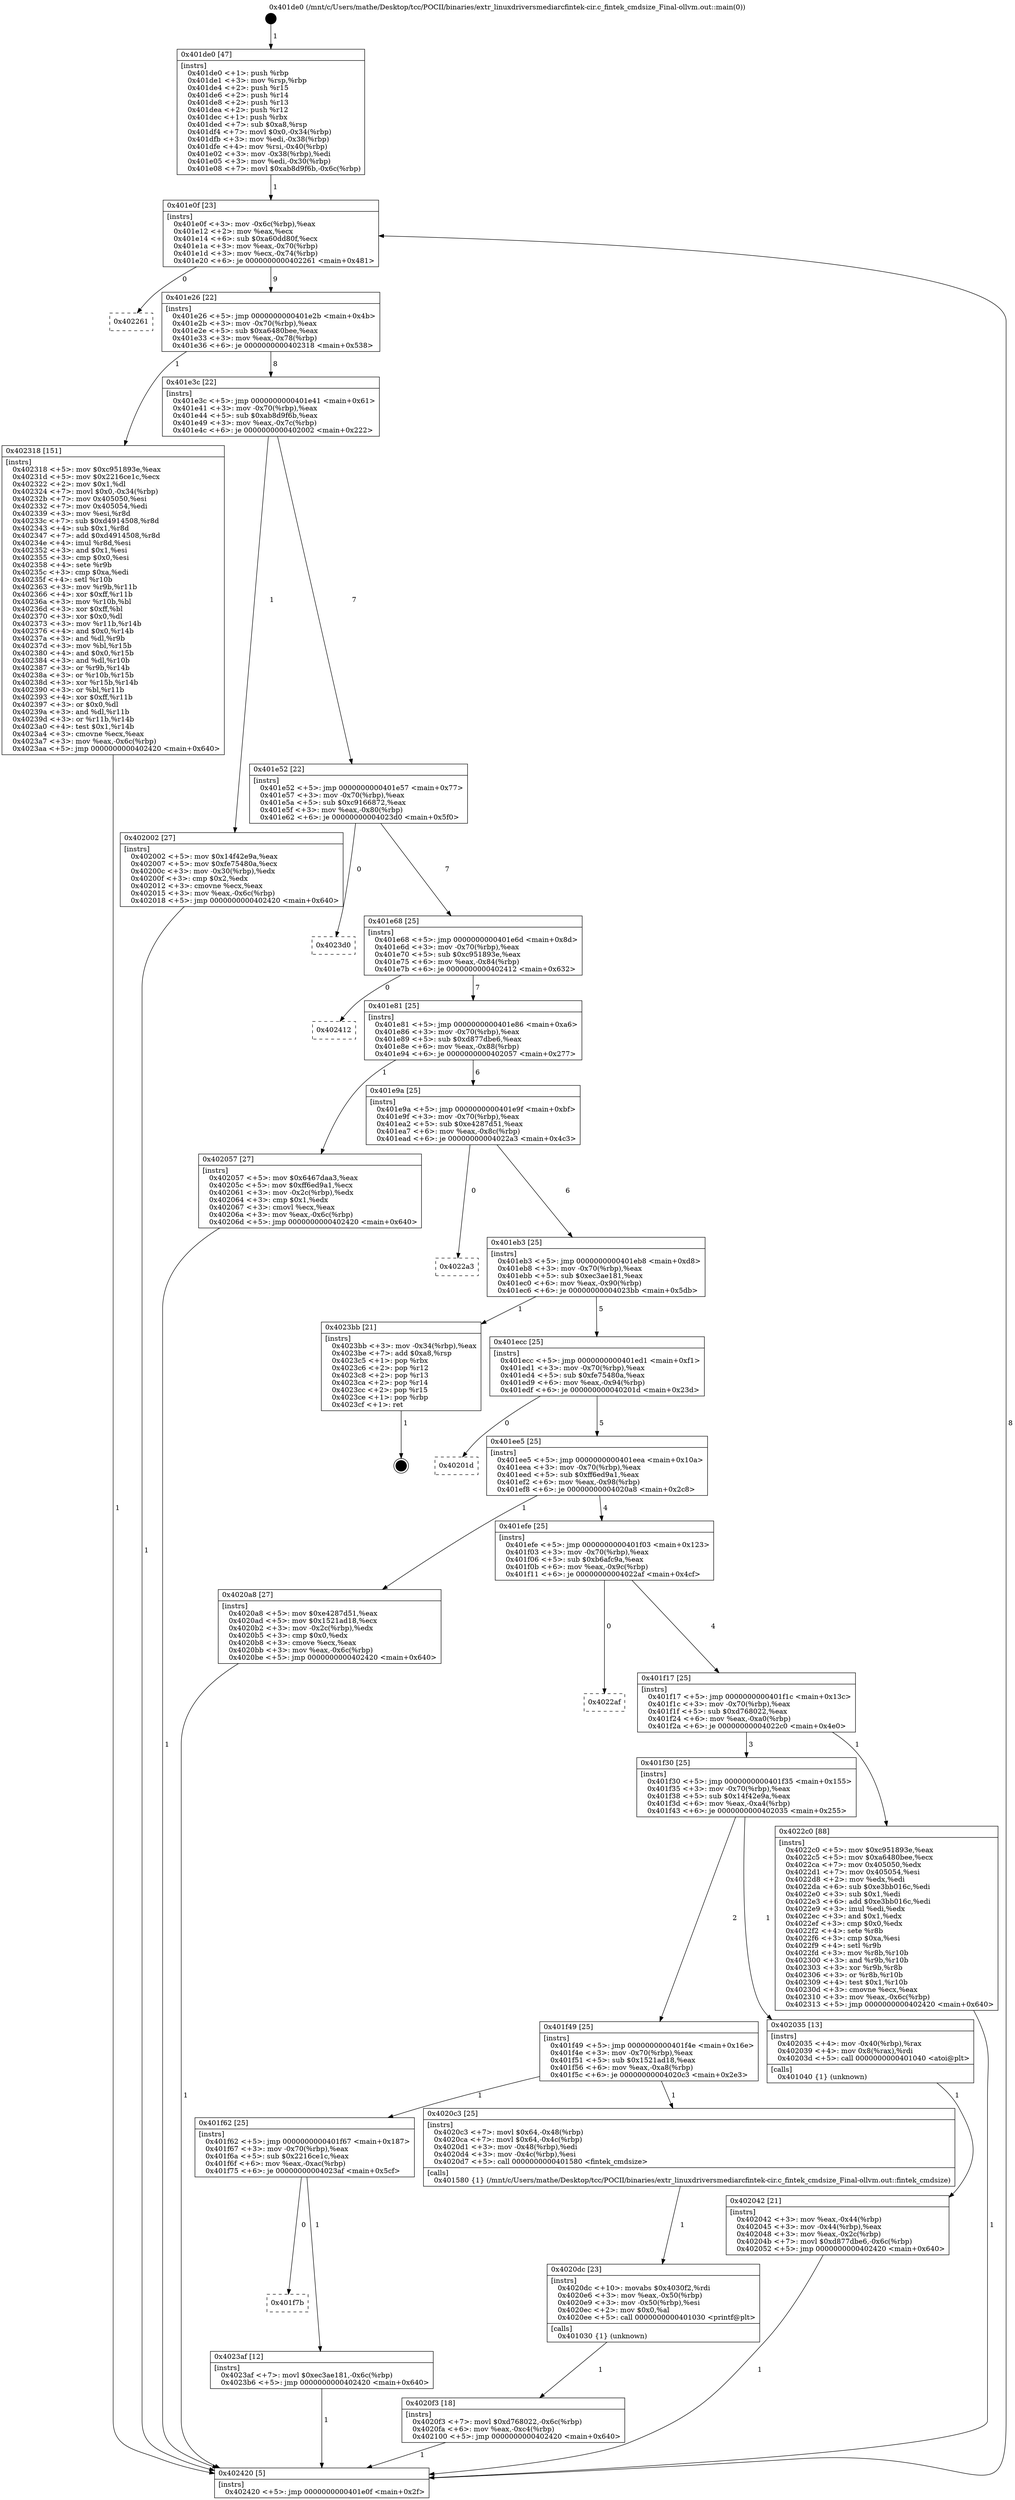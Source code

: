 digraph "0x401de0" {
  label = "0x401de0 (/mnt/c/Users/mathe/Desktop/tcc/POCII/binaries/extr_linuxdriversmediarcfintek-cir.c_fintek_cmdsize_Final-ollvm.out::main(0))"
  labelloc = "t"
  node[shape=record]

  Entry [label="",width=0.3,height=0.3,shape=circle,fillcolor=black,style=filled]
  "0x401e0f" [label="{
     0x401e0f [23]\l
     | [instrs]\l
     &nbsp;&nbsp;0x401e0f \<+3\>: mov -0x6c(%rbp),%eax\l
     &nbsp;&nbsp;0x401e12 \<+2\>: mov %eax,%ecx\l
     &nbsp;&nbsp;0x401e14 \<+6\>: sub $0xa60dd80f,%ecx\l
     &nbsp;&nbsp;0x401e1a \<+3\>: mov %eax,-0x70(%rbp)\l
     &nbsp;&nbsp;0x401e1d \<+3\>: mov %ecx,-0x74(%rbp)\l
     &nbsp;&nbsp;0x401e20 \<+6\>: je 0000000000402261 \<main+0x481\>\l
  }"]
  "0x402261" [label="{
     0x402261\l
  }", style=dashed]
  "0x401e26" [label="{
     0x401e26 [22]\l
     | [instrs]\l
     &nbsp;&nbsp;0x401e26 \<+5\>: jmp 0000000000401e2b \<main+0x4b\>\l
     &nbsp;&nbsp;0x401e2b \<+3\>: mov -0x70(%rbp),%eax\l
     &nbsp;&nbsp;0x401e2e \<+5\>: sub $0xa6480bee,%eax\l
     &nbsp;&nbsp;0x401e33 \<+3\>: mov %eax,-0x78(%rbp)\l
     &nbsp;&nbsp;0x401e36 \<+6\>: je 0000000000402318 \<main+0x538\>\l
  }"]
  Exit [label="",width=0.3,height=0.3,shape=circle,fillcolor=black,style=filled,peripheries=2]
  "0x402318" [label="{
     0x402318 [151]\l
     | [instrs]\l
     &nbsp;&nbsp;0x402318 \<+5\>: mov $0xc951893e,%eax\l
     &nbsp;&nbsp;0x40231d \<+5\>: mov $0x2216ce1c,%ecx\l
     &nbsp;&nbsp;0x402322 \<+2\>: mov $0x1,%dl\l
     &nbsp;&nbsp;0x402324 \<+7\>: movl $0x0,-0x34(%rbp)\l
     &nbsp;&nbsp;0x40232b \<+7\>: mov 0x405050,%esi\l
     &nbsp;&nbsp;0x402332 \<+7\>: mov 0x405054,%edi\l
     &nbsp;&nbsp;0x402339 \<+3\>: mov %esi,%r8d\l
     &nbsp;&nbsp;0x40233c \<+7\>: sub $0xd4914508,%r8d\l
     &nbsp;&nbsp;0x402343 \<+4\>: sub $0x1,%r8d\l
     &nbsp;&nbsp;0x402347 \<+7\>: add $0xd4914508,%r8d\l
     &nbsp;&nbsp;0x40234e \<+4\>: imul %r8d,%esi\l
     &nbsp;&nbsp;0x402352 \<+3\>: and $0x1,%esi\l
     &nbsp;&nbsp;0x402355 \<+3\>: cmp $0x0,%esi\l
     &nbsp;&nbsp;0x402358 \<+4\>: sete %r9b\l
     &nbsp;&nbsp;0x40235c \<+3\>: cmp $0xa,%edi\l
     &nbsp;&nbsp;0x40235f \<+4\>: setl %r10b\l
     &nbsp;&nbsp;0x402363 \<+3\>: mov %r9b,%r11b\l
     &nbsp;&nbsp;0x402366 \<+4\>: xor $0xff,%r11b\l
     &nbsp;&nbsp;0x40236a \<+3\>: mov %r10b,%bl\l
     &nbsp;&nbsp;0x40236d \<+3\>: xor $0xff,%bl\l
     &nbsp;&nbsp;0x402370 \<+3\>: xor $0x0,%dl\l
     &nbsp;&nbsp;0x402373 \<+3\>: mov %r11b,%r14b\l
     &nbsp;&nbsp;0x402376 \<+4\>: and $0x0,%r14b\l
     &nbsp;&nbsp;0x40237a \<+3\>: and %dl,%r9b\l
     &nbsp;&nbsp;0x40237d \<+3\>: mov %bl,%r15b\l
     &nbsp;&nbsp;0x402380 \<+4\>: and $0x0,%r15b\l
     &nbsp;&nbsp;0x402384 \<+3\>: and %dl,%r10b\l
     &nbsp;&nbsp;0x402387 \<+3\>: or %r9b,%r14b\l
     &nbsp;&nbsp;0x40238a \<+3\>: or %r10b,%r15b\l
     &nbsp;&nbsp;0x40238d \<+3\>: xor %r15b,%r14b\l
     &nbsp;&nbsp;0x402390 \<+3\>: or %bl,%r11b\l
     &nbsp;&nbsp;0x402393 \<+4\>: xor $0xff,%r11b\l
     &nbsp;&nbsp;0x402397 \<+3\>: or $0x0,%dl\l
     &nbsp;&nbsp;0x40239a \<+3\>: and %dl,%r11b\l
     &nbsp;&nbsp;0x40239d \<+3\>: or %r11b,%r14b\l
     &nbsp;&nbsp;0x4023a0 \<+4\>: test $0x1,%r14b\l
     &nbsp;&nbsp;0x4023a4 \<+3\>: cmovne %ecx,%eax\l
     &nbsp;&nbsp;0x4023a7 \<+3\>: mov %eax,-0x6c(%rbp)\l
     &nbsp;&nbsp;0x4023aa \<+5\>: jmp 0000000000402420 \<main+0x640\>\l
  }"]
  "0x401e3c" [label="{
     0x401e3c [22]\l
     | [instrs]\l
     &nbsp;&nbsp;0x401e3c \<+5\>: jmp 0000000000401e41 \<main+0x61\>\l
     &nbsp;&nbsp;0x401e41 \<+3\>: mov -0x70(%rbp),%eax\l
     &nbsp;&nbsp;0x401e44 \<+5\>: sub $0xab8d9f6b,%eax\l
     &nbsp;&nbsp;0x401e49 \<+3\>: mov %eax,-0x7c(%rbp)\l
     &nbsp;&nbsp;0x401e4c \<+6\>: je 0000000000402002 \<main+0x222\>\l
  }"]
  "0x401f7b" [label="{
     0x401f7b\l
  }", style=dashed]
  "0x402002" [label="{
     0x402002 [27]\l
     | [instrs]\l
     &nbsp;&nbsp;0x402002 \<+5\>: mov $0x14f42e9a,%eax\l
     &nbsp;&nbsp;0x402007 \<+5\>: mov $0xfe75480a,%ecx\l
     &nbsp;&nbsp;0x40200c \<+3\>: mov -0x30(%rbp),%edx\l
     &nbsp;&nbsp;0x40200f \<+3\>: cmp $0x2,%edx\l
     &nbsp;&nbsp;0x402012 \<+3\>: cmovne %ecx,%eax\l
     &nbsp;&nbsp;0x402015 \<+3\>: mov %eax,-0x6c(%rbp)\l
     &nbsp;&nbsp;0x402018 \<+5\>: jmp 0000000000402420 \<main+0x640\>\l
  }"]
  "0x401e52" [label="{
     0x401e52 [22]\l
     | [instrs]\l
     &nbsp;&nbsp;0x401e52 \<+5\>: jmp 0000000000401e57 \<main+0x77\>\l
     &nbsp;&nbsp;0x401e57 \<+3\>: mov -0x70(%rbp),%eax\l
     &nbsp;&nbsp;0x401e5a \<+5\>: sub $0xc9166872,%eax\l
     &nbsp;&nbsp;0x401e5f \<+3\>: mov %eax,-0x80(%rbp)\l
     &nbsp;&nbsp;0x401e62 \<+6\>: je 00000000004023d0 \<main+0x5f0\>\l
  }"]
  "0x402420" [label="{
     0x402420 [5]\l
     | [instrs]\l
     &nbsp;&nbsp;0x402420 \<+5\>: jmp 0000000000401e0f \<main+0x2f\>\l
  }"]
  "0x401de0" [label="{
     0x401de0 [47]\l
     | [instrs]\l
     &nbsp;&nbsp;0x401de0 \<+1\>: push %rbp\l
     &nbsp;&nbsp;0x401de1 \<+3\>: mov %rsp,%rbp\l
     &nbsp;&nbsp;0x401de4 \<+2\>: push %r15\l
     &nbsp;&nbsp;0x401de6 \<+2\>: push %r14\l
     &nbsp;&nbsp;0x401de8 \<+2\>: push %r13\l
     &nbsp;&nbsp;0x401dea \<+2\>: push %r12\l
     &nbsp;&nbsp;0x401dec \<+1\>: push %rbx\l
     &nbsp;&nbsp;0x401ded \<+7\>: sub $0xa8,%rsp\l
     &nbsp;&nbsp;0x401df4 \<+7\>: movl $0x0,-0x34(%rbp)\l
     &nbsp;&nbsp;0x401dfb \<+3\>: mov %edi,-0x38(%rbp)\l
     &nbsp;&nbsp;0x401dfe \<+4\>: mov %rsi,-0x40(%rbp)\l
     &nbsp;&nbsp;0x401e02 \<+3\>: mov -0x38(%rbp),%edi\l
     &nbsp;&nbsp;0x401e05 \<+3\>: mov %edi,-0x30(%rbp)\l
     &nbsp;&nbsp;0x401e08 \<+7\>: movl $0xab8d9f6b,-0x6c(%rbp)\l
  }"]
  "0x4023af" [label="{
     0x4023af [12]\l
     | [instrs]\l
     &nbsp;&nbsp;0x4023af \<+7\>: movl $0xec3ae181,-0x6c(%rbp)\l
     &nbsp;&nbsp;0x4023b6 \<+5\>: jmp 0000000000402420 \<main+0x640\>\l
  }"]
  "0x4023d0" [label="{
     0x4023d0\l
  }", style=dashed]
  "0x401e68" [label="{
     0x401e68 [25]\l
     | [instrs]\l
     &nbsp;&nbsp;0x401e68 \<+5\>: jmp 0000000000401e6d \<main+0x8d\>\l
     &nbsp;&nbsp;0x401e6d \<+3\>: mov -0x70(%rbp),%eax\l
     &nbsp;&nbsp;0x401e70 \<+5\>: sub $0xc951893e,%eax\l
     &nbsp;&nbsp;0x401e75 \<+6\>: mov %eax,-0x84(%rbp)\l
     &nbsp;&nbsp;0x401e7b \<+6\>: je 0000000000402412 \<main+0x632\>\l
  }"]
  "0x4020f3" [label="{
     0x4020f3 [18]\l
     | [instrs]\l
     &nbsp;&nbsp;0x4020f3 \<+7\>: movl $0xd768022,-0x6c(%rbp)\l
     &nbsp;&nbsp;0x4020fa \<+6\>: mov %eax,-0xc4(%rbp)\l
     &nbsp;&nbsp;0x402100 \<+5\>: jmp 0000000000402420 \<main+0x640\>\l
  }"]
  "0x402412" [label="{
     0x402412\l
  }", style=dashed]
  "0x401e81" [label="{
     0x401e81 [25]\l
     | [instrs]\l
     &nbsp;&nbsp;0x401e81 \<+5\>: jmp 0000000000401e86 \<main+0xa6\>\l
     &nbsp;&nbsp;0x401e86 \<+3\>: mov -0x70(%rbp),%eax\l
     &nbsp;&nbsp;0x401e89 \<+5\>: sub $0xd877dbe6,%eax\l
     &nbsp;&nbsp;0x401e8e \<+6\>: mov %eax,-0x88(%rbp)\l
     &nbsp;&nbsp;0x401e94 \<+6\>: je 0000000000402057 \<main+0x277\>\l
  }"]
  "0x4020dc" [label="{
     0x4020dc [23]\l
     | [instrs]\l
     &nbsp;&nbsp;0x4020dc \<+10\>: movabs $0x4030f2,%rdi\l
     &nbsp;&nbsp;0x4020e6 \<+3\>: mov %eax,-0x50(%rbp)\l
     &nbsp;&nbsp;0x4020e9 \<+3\>: mov -0x50(%rbp),%esi\l
     &nbsp;&nbsp;0x4020ec \<+2\>: mov $0x0,%al\l
     &nbsp;&nbsp;0x4020ee \<+5\>: call 0000000000401030 \<printf@plt\>\l
     | [calls]\l
     &nbsp;&nbsp;0x401030 \{1\} (unknown)\l
  }"]
  "0x402057" [label="{
     0x402057 [27]\l
     | [instrs]\l
     &nbsp;&nbsp;0x402057 \<+5\>: mov $0x6467daa3,%eax\l
     &nbsp;&nbsp;0x40205c \<+5\>: mov $0xff6ed9a1,%ecx\l
     &nbsp;&nbsp;0x402061 \<+3\>: mov -0x2c(%rbp),%edx\l
     &nbsp;&nbsp;0x402064 \<+3\>: cmp $0x1,%edx\l
     &nbsp;&nbsp;0x402067 \<+3\>: cmovl %ecx,%eax\l
     &nbsp;&nbsp;0x40206a \<+3\>: mov %eax,-0x6c(%rbp)\l
     &nbsp;&nbsp;0x40206d \<+5\>: jmp 0000000000402420 \<main+0x640\>\l
  }"]
  "0x401e9a" [label="{
     0x401e9a [25]\l
     | [instrs]\l
     &nbsp;&nbsp;0x401e9a \<+5\>: jmp 0000000000401e9f \<main+0xbf\>\l
     &nbsp;&nbsp;0x401e9f \<+3\>: mov -0x70(%rbp),%eax\l
     &nbsp;&nbsp;0x401ea2 \<+5\>: sub $0xe4287d51,%eax\l
     &nbsp;&nbsp;0x401ea7 \<+6\>: mov %eax,-0x8c(%rbp)\l
     &nbsp;&nbsp;0x401ead \<+6\>: je 00000000004022a3 \<main+0x4c3\>\l
  }"]
  "0x401f62" [label="{
     0x401f62 [25]\l
     | [instrs]\l
     &nbsp;&nbsp;0x401f62 \<+5\>: jmp 0000000000401f67 \<main+0x187\>\l
     &nbsp;&nbsp;0x401f67 \<+3\>: mov -0x70(%rbp),%eax\l
     &nbsp;&nbsp;0x401f6a \<+5\>: sub $0x2216ce1c,%eax\l
     &nbsp;&nbsp;0x401f6f \<+6\>: mov %eax,-0xac(%rbp)\l
     &nbsp;&nbsp;0x401f75 \<+6\>: je 00000000004023af \<main+0x5cf\>\l
  }"]
  "0x4022a3" [label="{
     0x4022a3\l
  }", style=dashed]
  "0x401eb3" [label="{
     0x401eb3 [25]\l
     | [instrs]\l
     &nbsp;&nbsp;0x401eb3 \<+5\>: jmp 0000000000401eb8 \<main+0xd8\>\l
     &nbsp;&nbsp;0x401eb8 \<+3\>: mov -0x70(%rbp),%eax\l
     &nbsp;&nbsp;0x401ebb \<+5\>: sub $0xec3ae181,%eax\l
     &nbsp;&nbsp;0x401ec0 \<+6\>: mov %eax,-0x90(%rbp)\l
     &nbsp;&nbsp;0x401ec6 \<+6\>: je 00000000004023bb \<main+0x5db\>\l
  }"]
  "0x4020c3" [label="{
     0x4020c3 [25]\l
     | [instrs]\l
     &nbsp;&nbsp;0x4020c3 \<+7\>: movl $0x64,-0x48(%rbp)\l
     &nbsp;&nbsp;0x4020ca \<+7\>: movl $0x64,-0x4c(%rbp)\l
     &nbsp;&nbsp;0x4020d1 \<+3\>: mov -0x48(%rbp),%edi\l
     &nbsp;&nbsp;0x4020d4 \<+3\>: mov -0x4c(%rbp),%esi\l
     &nbsp;&nbsp;0x4020d7 \<+5\>: call 0000000000401580 \<fintek_cmdsize\>\l
     | [calls]\l
     &nbsp;&nbsp;0x401580 \{1\} (/mnt/c/Users/mathe/Desktop/tcc/POCII/binaries/extr_linuxdriversmediarcfintek-cir.c_fintek_cmdsize_Final-ollvm.out::fintek_cmdsize)\l
  }"]
  "0x4023bb" [label="{
     0x4023bb [21]\l
     | [instrs]\l
     &nbsp;&nbsp;0x4023bb \<+3\>: mov -0x34(%rbp),%eax\l
     &nbsp;&nbsp;0x4023be \<+7\>: add $0xa8,%rsp\l
     &nbsp;&nbsp;0x4023c5 \<+1\>: pop %rbx\l
     &nbsp;&nbsp;0x4023c6 \<+2\>: pop %r12\l
     &nbsp;&nbsp;0x4023c8 \<+2\>: pop %r13\l
     &nbsp;&nbsp;0x4023ca \<+2\>: pop %r14\l
     &nbsp;&nbsp;0x4023cc \<+2\>: pop %r15\l
     &nbsp;&nbsp;0x4023ce \<+1\>: pop %rbp\l
     &nbsp;&nbsp;0x4023cf \<+1\>: ret\l
  }"]
  "0x401ecc" [label="{
     0x401ecc [25]\l
     | [instrs]\l
     &nbsp;&nbsp;0x401ecc \<+5\>: jmp 0000000000401ed1 \<main+0xf1\>\l
     &nbsp;&nbsp;0x401ed1 \<+3\>: mov -0x70(%rbp),%eax\l
     &nbsp;&nbsp;0x401ed4 \<+5\>: sub $0xfe75480a,%eax\l
     &nbsp;&nbsp;0x401ed9 \<+6\>: mov %eax,-0x94(%rbp)\l
     &nbsp;&nbsp;0x401edf \<+6\>: je 000000000040201d \<main+0x23d\>\l
  }"]
  "0x402042" [label="{
     0x402042 [21]\l
     | [instrs]\l
     &nbsp;&nbsp;0x402042 \<+3\>: mov %eax,-0x44(%rbp)\l
     &nbsp;&nbsp;0x402045 \<+3\>: mov -0x44(%rbp),%eax\l
     &nbsp;&nbsp;0x402048 \<+3\>: mov %eax,-0x2c(%rbp)\l
     &nbsp;&nbsp;0x40204b \<+7\>: movl $0xd877dbe6,-0x6c(%rbp)\l
     &nbsp;&nbsp;0x402052 \<+5\>: jmp 0000000000402420 \<main+0x640\>\l
  }"]
  "0x40201d" [label="{
     0x40201d\l
  }", style=dashed]
  "0x401ee5" [label="{
     0x401ee5 [25]\l
     | [instrs]\l
     &nbsp;&nbsp;0x401ee5 \<+5\>: jmp 0000000000401eea \<main+0x10a\>\l
     &nbsp;&nbsp;0x401eea \<+3\>: mov -0x70(%rbp),%eax\l
     &nbsp;&nbsp;0x401eed \<+5\>: sub $0xff6ed9a1,%eax\l
     &nbsp;&nbsp;0x401ef2 \<+6\>: mov %eax,-0x98(%rbp)\l
     &nbsp;&nbsp;0x401ef8 \<+6\>: je 00000000004020a8 \<main+0x2c8\>\l
  }"]
  "0x401f49" [label="{
     0x401f49 [25]\l
     | [instrs]\l
     &nbsp;&nbsp;0x401f49 \<+5\>: jmp 0000000000401f4e \<main+0x16e\>\l
     &nbsp;&nbsp;0x401f4e \<+3\>: mov -0x70(%rbp),%eax\l
     &nbsp;&nbsp;0x401f51 \<+5\>: sub $0x1521ad18,%eax\l
     &nbsp;&nbsp;0x401f56 \<+6\>: mov %eax,-0xa8(%rbp)\l
     &nbsp;&nbsp;0x401f5c \<+6\>: je 00000000004020c3 \<main+0x2e3\>\l
  }"]
  "0x4020a8" [label="{
     0x4020a8 [27]\l
     | [instrs]\l
     &nbsp;&nbsp;0x4020a8 \<+5\>: mov $0xe4287d51,%eax\l
     &nbsp;&nbsp;0x4020ad \<+5\>: mov $0x1521ad18,%ecx\l
     &nbsp;&nbsp;0x4020b2 \<+3\>: mov -0x2c(%rbp),%edx\l
     &nbsp;&nbsp;0x4020b5 \<+3\>: cmp $0x0,%edx\l
     &nbsp;&nbsp;0x4020b8 \<+3\>: cmove %ecx,%eax\l
     &nbsp;&nbsp;0x4020bb \<+3\>: mov %eax,-0x6c(%rbp)\l
     &nbsp;&nbsp;0x4020be \<+5\>: jmp 0000000000402420 \<main+0x640\>\l
  }"]
  "0x401efe" [label="{
     0x401efe [25]\l
     | [instrs]\l
     &nbsp;&nbsp;0x401efe \<+5\>: jmp 0000000000401f03 \<main+0x123\>\l
     &nbsp;&nbsp;0x401f03 \<+3\>: mov -0x70(%rbp),%eax\l
     &nbsp;&nbsp;0x401f06 \<+5\>: sub $0xb6afc9a,%eax\l
     &nbsp;&nbsp;0x401f0b \<+6\>: mov %eax,-0x9c(%rbp)\l
     &nbsp;&nbsp;0x401f11 \<+6\>: je 00000000004022af \<main+0x4cf\>\l
  }"]
  "0x402035" [label="{
     0x402035 [13]\l
     | [instrs]\l
     &nbsp;&nbsp;0x402035 \<+4\>: mov -0x40(%rbp),%rax\l
     &nbsp;&nbsp;0x402039 \<+4\>: mov 0x8(%rax),%rdi\l
     &nbsp;&nbsp;0x40203d \<+5\>: call 0000000000401040 \<atoi@plt\>\l
     | [calls]\l
     &nbsp;&nbsp;0x401040 \{1\} (unknown)\l
  }"]
  "0x4022af" [label="{
     0x4022af\l
  }", style=dashed]
  "0x401f17" [label="{
     0x401f17 [25]\l
     | [instrs]\l
     &nbsp;&nbsp;0x401f17 \<+5\>: jmp 0000000000401f1c \<main+0x13c\>\l
     &nbsp;&nbsp;0x401f1c \<+3\>: mov -0x70(%rbp),%eax\l
     &nbsp;&nbsp;0x401f1f \<+5\>: sub $0xd768022,%eax\l
     &nbsp;&nbsp;0x401f24 \<+6\>: mov %eax,-0xa0(%rbp)\l
     &nbsp;&nbsp;0x401f2a \<+6\>: je 00000000004022c0 \<main+0x4e0\>\l
  }"]
  "0x401f30" [label="{
     0x401f30 [25]\l
     | [instrs]\l
     &nbsp;&nbsp;0x401f30 \<+5\>: jmp 0000000000401f35 \<main+0x155\>\l
     &nbsp;&nbsp;0x401f35 \<+3\>: mov -0x70(%rbp),%eax\l
     &nbsp;&nbsp;0x401f38 \<+5\>: sub $0x14f42e9a,%eax\l
     &nbsp;&nbsp;0x401f3d \<+6\>: mov %eax,-0xa4(%rbp)\l
     &nbsp;&nbsp;0x401f43 \<+6\>: je 0000000000402035 \<main+0x255\>\l
  }"]
  "0x4022c0" [label="{
     0x4022c0 [88]\l
     | [instrs]\l
     &nbsp;&nbsp;0x4022c0 \<+5\>: mov $0xc951893e,%eax\l
     &nbsp;&nbsp;0x4022c5 \<+5\>: mov $0xa6480bee,%ecx\l
     &nbsp;&nbsp;0x4022ca \<+7\>: mov 0x405050,%edx\l
     &nbsp;&nbsp;0x4022d1 \<+7\>: mov 0x405054,%esi\l
     &nbsp;&nbsp;0x4022d8 \<+2\>: mov %edx,%edi\l
     &nbsp;&nbsp;0x4022da \<+6\>: sub $0xe3bb016c,%edi\l
     &nbsp;&nbsp;0x4022e0 \<+3\>: sub $0x1,%edi\l
     &nbsp;&nbsp;0x4022e3 \<+6\>: add $0xe3bb016c,%edi\l
     &nbsp;&nbsp;0x4022e9 \<+3\>: imul %edi,%edx\l
     &nbsp;&nbsp;0x4022ec \<+3\>: and $0x1,%edx\l
     &nbsp;&nbsp;0x4022ef \<+3\>: cmp $0x0,%edx\l
     &nbsp;&nbsp;0x4022f2 \<+4\>: sete %r8b\l
     &nbsp;&nbsp;0x4022f6 \<+3\>: cmp $0xa,%esi\l
     &nbsp;&nbsp;0x4022f9 \<+4\>: setl %r9b\l
     &nbsp;&nbsp;0x4022fd \<+3\>: mov %r8b,%r10b\l
     &nbsp;&nbsp;0x402300 \<+3\>: and %r9b,%r10b\l
     &nbsp;&nbsp;0x402303 \<+3\>: xor %r9b,%r8b\l
     &nbsp;&nbsp;0x402306 \<+3\>: or %r8b,%r10b\l
     &nbsp;&nbsp;0x402309 \<+4\>: test $0x1,%r10b\l
     &nbsp;&nbsp;0x40230d \<+3\>: cmovne %ecx,%eax\l
     &nbsp;&nbsp;0x402310 \<+3\>: mov %eax,-0x6c(%rbp)\l
     &nbsp;&nbsp;0x402313 \<+5\>: jmp 0000000000402420 \<main+0x640\>\l
  }"]
  Entry -> "0x401de0" [label=" 1"]
  "0x401e0f" -> "0x402261" [label=" 0"]
  "0x401e0f" -> "0x401e26" [label=" 9"]
  "0x4023bb" -> Exit [label=" 1"]
  "0x401e26" -> "0x402318" [label=" 1"]
  "0x401e26" -> "0x401e3c" [label=" 8"]
  "0x4023af" -> "0x402420" [label=" 1"]
  "0x401e3c" -> "0x402002" [label=" 1"]
  "0x401e3c" -> "0x401e52" [label=" 7"]
  "0x402002" -> "0x402420" [label=" 1"]
  "0x401de0" -> "0x401e0f" [label=" 1"]
  "0x402420" -> "0x401e0f" [label=" 8"]
  "0x401f62" -> "0x401f7b" [label=" 0"]
  "0x401e52" -> "0x4023d0" [label=" 0"]
  "0x401e52" -> "0x401e68" [label=" 7"]
  "0x401f62" -> "0x4023af" [label=" 1"]
  "0x401e68" -> "0x402412" [label=" 0"]
  "0x401e68" -> "0x401e81" [label=" 7"]
  "0x402318" -> "0x402420" [label=" 1"]
  "0x401e81" -> "0x402057" [label=" 1"]
  "0x401e81" -> "0x401e9a" [label=" 6"]
  "0x4022c0" -> "0x402420" [label=" 1"]
  "0x401e9a" -> "0x4022a3" [label=" 0"]
  "0x401e9a" -> "0x401eb3" [label=" 6"]
  "0x4020f3" -> "0x402420" [label=" 1"]
  "0x401eb3" -> "0x4023bb" [label=" 1"]
  "0x401eb3" -> "0x401ecc" [label=" 5"]
  "0x4020dc" -> "0x4020f3" [label=" 1"]
  "0x401ecc" -> "0x40201d" [label=" 0"]
  "0x401ecc" -> "0x401ee5" [label=" 5"]
  "0x401f49" -> "0x401f62" [label=" 1"]
  "0x401ee5" -> "0x4020a8" [label=" 1"]
  "0x401ee5" -> "0x401efe" [label=" 4"]
  "0x401f49" -> "0x4020c3" [label=" 1"]
  "0x401efe" -> "0x4022af" [label=" 0"]
  "0x401efe" -> "0x401f17" [label=" 4"]
  "0x4020c3" -> "0x4020dc" [label=" 1"]
  "0x401f17" -> "0x4022c0" [label=" 1"]
  "0x401f17" -> "0x401f30" [label=" 3"]
  "0x4020a8" -> "0x402420" [label=" 1"]
  "0x401f30" -> "0x402035" [label=" 1"]
  "0x401f30" -> "0x401f49" [label=" 2"]
  "0x402035" -> "0x402042" [label=" 1"]
  "0x402042" -> "0x402420" [label=" 1"]
  "0x402057" -> "0x402420" [label=" 1"]
}
